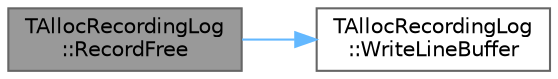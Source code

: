 digraph "TAllocRecordingLog::RecordFree"
{
 // INTERACTIVE_SVG=YES
 // LATEX_PDF_SIZE
  bgcolor="transparent";
  edge [fontname=Helvetica,fontsize=10,labelfontname=Helvetica,labelfontsize=10];
  node [fontname=Helvetica,fontsize=10,shape=box,height=0.2,width=0.4];
  rankdir="LR";
  Node1 [id="Node000001",label="TAllocRecordingLog\l::RecordFree",height=0.2,width=0.4,color="gray40", fillcolor="grey60", style="filled", fontcolor="black",tooltip=" "];
  Node1 -> Node2 [id="edge1_Node000001_Node000002",color="steelblue1",style="solid",tooltip=" "];
  Node2 [id="Node000002",label="TAllocRecordingLog\l::WriteLineBuffer",height=0.2,width=0.4,color="grey40", fillcolor="white", style="filled",URL="$da/d75/classTAllocRecordingLog.html#a1e304c7e73b91e7d01731b4756ef1954",tooltip=" "];
}

